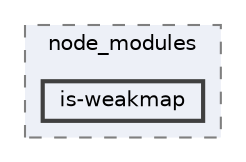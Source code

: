 digraph "pkiclassroomrescheduler/src/main/frontend/node_modules/is-weakmap"
{
 // LATEX_PDF_SIZE
  bgcolor="transparent";
  edge [fontname=Helvetica,fontsize=10,labelfontname=Helvetica,labelfontsize=10];
  node [fontname=Helvetica,fontsize=10,shape=box,height=0.2,width=0.4];
  compound=true
  subgraph clusterdir_72953eda66ccb3a2722c28e1c3e6c23b {
    graph [ bgcolor="#edf0f7", pencolor="grey50", label="node_modules", fontname=Helvetica,fontsize=10 style="filled,dashed", URL="dir_72953eda66ccb3a2722c28e1c3e6c23b.html",tooltip=""]
  dir_0166e6c048b0089cae2760ce8490f78d [label="is-weakmap", fillcolor="#edf0f7", color="grey25", style="filled,bold", URL="dir_0166e6c048b0089cae2760ce8490f78d.html",tooltip=""];
  }
}
